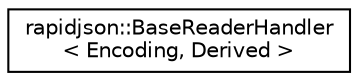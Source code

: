 digraph "Graphical Class Hierarchy"
{
 // INTERACTIVE_SVG=YES
 // LATEX_PDF_SIZE
  edge [fontname="Helvetica",fontsize="10",labelfontname="Helvetica",labelfontsize="10"];
  node [fontname="Helvetica",fontsize="10",shape=record];
  rankdir="LR";
  Node0 [label="rapidjson::BaseReaderHandler\l\< Encoding, Derived \>",height=0.2,width=0.4,color="black", fillcolor="white", style="filled",URL="$structrapidjson_1_1_base_reader_handler.html",tooltip="Default implementation of Handler."];
}
